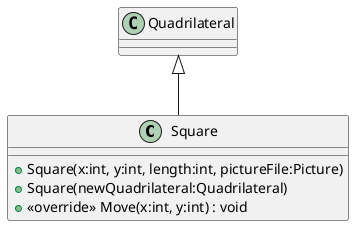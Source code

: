 @startuml
class Square {
    + Square(x:int, y:int, length:int, pictureFile:Picture)
    + Square(newQuadrilateral:Quadrilateral)
    + <<override>> Move(x:int, y:int) : void
}
Quadrilateral <|-- Square
@enduml
